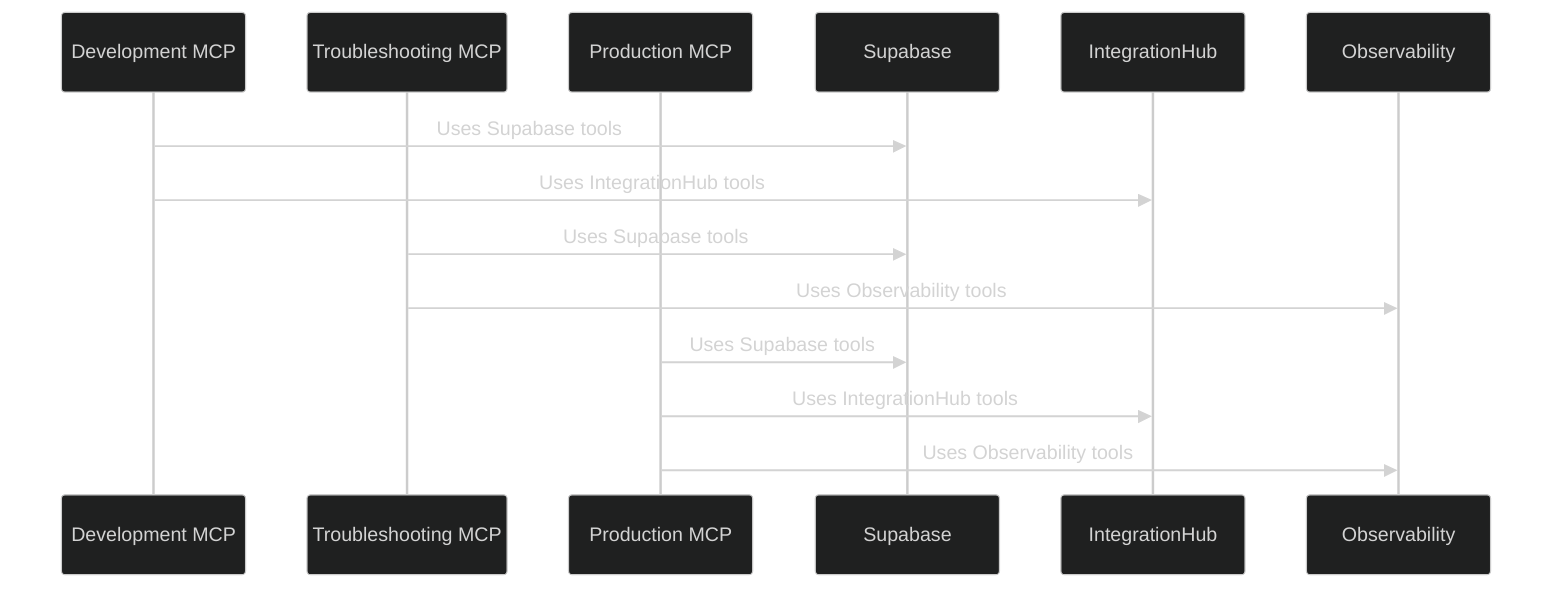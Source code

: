%%{init: {'theme': 'dark'}}%%
sequenceDiagram
    participant DEV_MCP as Development MCP
    participant TROUBLE_MCP as Troubleshooting MCP
    participant PROD_MCP as Production MCP
    participant Supabase
    participant IntegrationHub
    participant Observability

    DEV_MCP->>Supabase: Uses Supabase tools
    DEV_MCP->>IntegrationHub: Uses IntegrationHub tools

    TROUBLE_MCP->>Supabase: Uses Supabase tools
    TROUBLE_MCP->>Observability: Uses Observability tools

    PROD_MCP->>Supabase: Uses Supabase tools
    PROD_MCP->>IntegrationHub: Uses IntegrationHub tools
    PROD_MCP->>Observability: Uses Observability tools